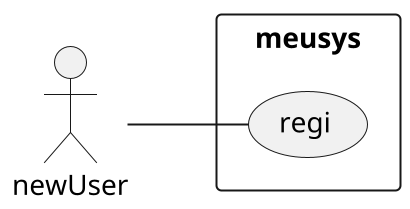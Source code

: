 @startuml teste

scale 2
left to right direction
skinparam PackageStyle rect
actor newUser
rectangle meusys {
  newUser -- (regi)
}
@enduml teste